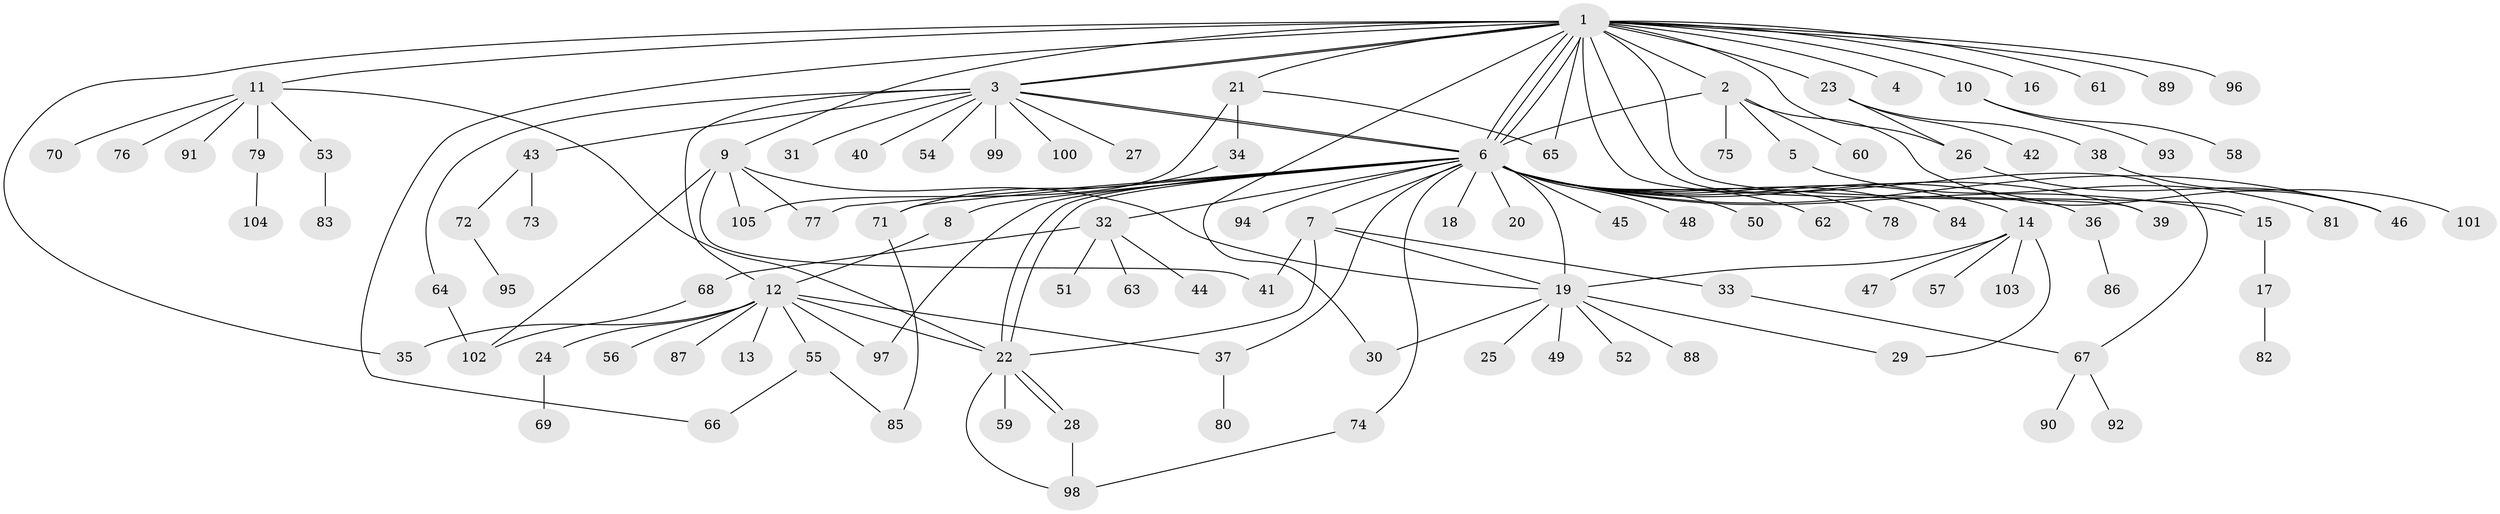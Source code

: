 // Generated by graph-tools (version 1.1) at 2025/14/03/09/25 04:14:25]
// undirected, 105 vertices, 141 edges
graph export_dot {
graph [start="1"]
  node [color=gray90,style=filled];
  1;
  2;
  3;
  4;
  5;
  6;
  7;
  8;
  9;
  10;
  11;
  12;
  13;
  14;
  15;
  16;
  17;
  18;
  19;
  20;
  21;
  22;
  23;
  24;
  25;
  26;
  27;
  28;
  29;
  30;
  31;
  32;
  33;
  34;
  35;
  36;
  37;
  38;
  39;
  40;
  41;
  42;
  43;
  44;
  45;
  46;
  47;
  48;
  49;
  50;
  51;
  52;
  53;
  54;
  55;
  56;
  57;
  58;
  59;
  60;
  61;
  62;
  63;
  64;
  65;
  66;
  67;
  68;
  69;
  70;
  71;
  72;
  73;
  74;
  75;
  76;
  77;
  78;
  79;
  80;
  81;
  82;
  83;
  84;
  85;
  86;
  87;
  88;
  89;
  90;
  91;
  92;
  93;
  94;
  95;
  96;
  97;
  98;
  99;
  100;
  101;
  102;
  103;
  104;
  105;
  1 -- 2;
  1 -- 3;
  1 -- 3;
  1 -- 4;
  1 -- 6;
  1 -- 6;
  1 -- 6;
  1 -- 9;
  1 -- 10;
  1 -- 11;
  1 -- 15;
  1 -- 16;
  1 -- 21;
  1 -- 23;
  1 -- 26;
  1 -- 30;
  1 -- 35;
  1 -- 39;
  1 -- 61;
  1 -- 65;
  1 -- 66;
  1 -- 67;
  1 -- 89;
  1 -- 96;
  2 -- 5;
  2 -- 6;
  2 -- 46;
  2 -- 60;
  2 -- 75;
  3 -- 6;
  3 -- 6;
  3 -- 12;
  3 -- 27;
  3 -- 31;
  3 -- 40;
  3 -- 43;
  3 -- 54;
  3 -- 64;
  3 -- 99;
  3 -- 100;
  5 -- 81;
  6 -- 7;
  6 -- 8;
  6 -- 14;
  6 -- 15;
  6 -- 18;
  6 -- 19;
  6 -- 20;
  6 -- 22;
  6 -- 22;
  6 -- 32;
  6 -- 36;
  6 -- 37;
  6 -- 39;
  6 -- 45;
  6 -- 46;
  6 -- 48;
  6 -- 50;
  6 -- 62;
  6 -- 71;
  6 -- 74;
  6 -- 77;
  6 -- 78;
  6 -- 84;
  6 -- 94;
  6 -- 97;
  7 -- 19;
  7 -- 22;
  7 -- 33;
  7 -- 41;
  8 -- 12;
  9 -- 19;
  9 -- 41;
  9 -- 77;
  9 -- 102;
  9 -- 105;
  10 -- 58;
  10 -- 93;
  11 -- 22;
  11 -- 53;
  11 -- 70;
  11 -- 76;
  11 -- 79;
  11 -- 91;
  12 -- 13;
  12 -- 22;
  12 -- 24;
  12 -- 35;
  12 -- 37;
  12 -- 55;
  12 -- 56;
  12 -- 87;
  12 -- 97;
  14 -- 19;
  14 -- 29;
  14 -- 47;
  14 -- 57;
  14 -- 103;
  15 -- 17;
  17 -- 82;
  19 -- 25;
  19 -- 29;
  19 -- 30;
  19 -- 49;
  19 -- 52;
  19 -- 88;
  21 -- 34;
  21 -- 65;
  21 -- 105;
  22 -- 28;
  22 -- 28;
  22 -- 59;
  22 -- 98;
  23 -- 26;
  23 -- 38;
  23 -- 42;
  24 -- 69;
  26 -- 46;
  28 -- 98;
  32 -- 44;
  32 -- 51;
  32 -- 63;
  32 -- 68;
  33 -- 67;
  34 -- 71;
  36 -- 86;
  37 -- 80;
  38 -- 101;
  43 -- 72;
  43 -- 73;
  53 -- 83;
  55 -- 66;
  55 -- 85;
  64 -- 102;
  67 -- 90;
  67 -- 92;
  68 -- 102;
  71 -- 85;
  72 -- 95;
  74 -- 98;
  79 -- 104;
}
